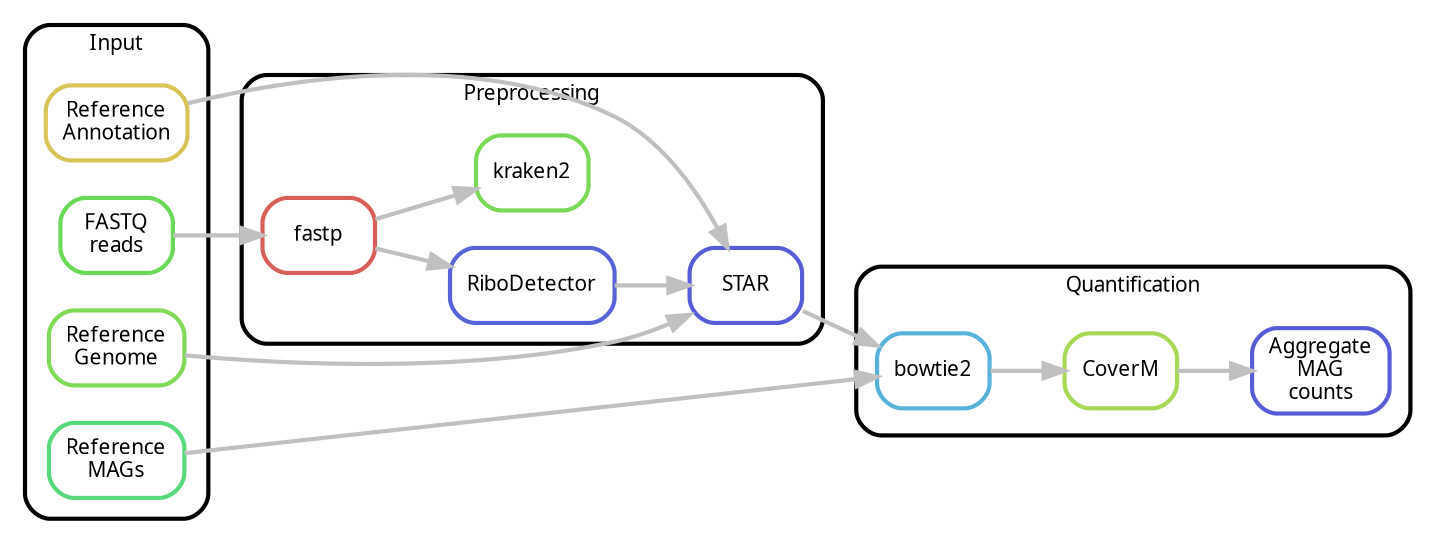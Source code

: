 digraph snakemake_dag {
    rankdir="LR";
    // newrank=true;
    graph[bgcolor=white, margin=0];
    node[shape=box, style=rounded, fontname=sans, fontsize=10, penwidth=2];
    edge[penwidth=2, color=grey];

    subgraph cluster_0 {
        label = "Input";
        shape=box; style=rounded; fontname=sans; fontsize=10; penwidth=2; margin=10;
        reads      [label = "FASTQ\nreads",          color = "0.31 0.6 0.85", style="rounded"];
        mags       [label = "Reference\nMAGs",       color = "0.38 0.6 0.85", style="rounded"];
        genome     [label = "Reference\nGenome",     color = "0.28 0.6 0.85", style="rounded"];
        annotation [label = "Reference\nAnnotation", color = "0.14 0.6 0.85", style="rounded"];
    }

    subgraph cluster_1 {
        label = "Preprocessing";
        shape=box; style=rounded; fontname=sans; fontsize=10; penwidth=2; margin=10;

        fastp        [label = "fastp",        color = "0.01 0.6 0.85", style="rounded"];
        ribodetector [label = "RiboDetector", color = "0.65 0.6 0.85", style="rounded"];
        kraken2      [label = "kraken2",      color = "0.29 0.6 0.85", style="rounded"];
        star [label = "STAR", color = "0.66 0.6 0.85", style="rounded"];
    }

    subgraph cluster_2 {
        label = "Quantification";
        shape=box; style=rounded; fontname=sans; fontsize=10; penwidth=2; margin=10;
        bowtie2   [label = "bowtie2",                color = "0.55 0.6 0.85", style="rounded"];
        coverm    [label = "CoverM",                 color = "0.23 0.6 0.85", style="rounded"];
        aggregate [label = "Aggregate\nMAG\ncounts", color = "0.66 0.6 0.85", style="rounded"];
    }

    reads -> fastp
    ribodetector -> star
    fastp -> ribodetector
    annotation -> star
    genome -> star
    mags -> bowtie2
    star -> bowtie2
    bowtie2 -> coverm
    coverm -> aggregate
    fastp -> kraken2
}
